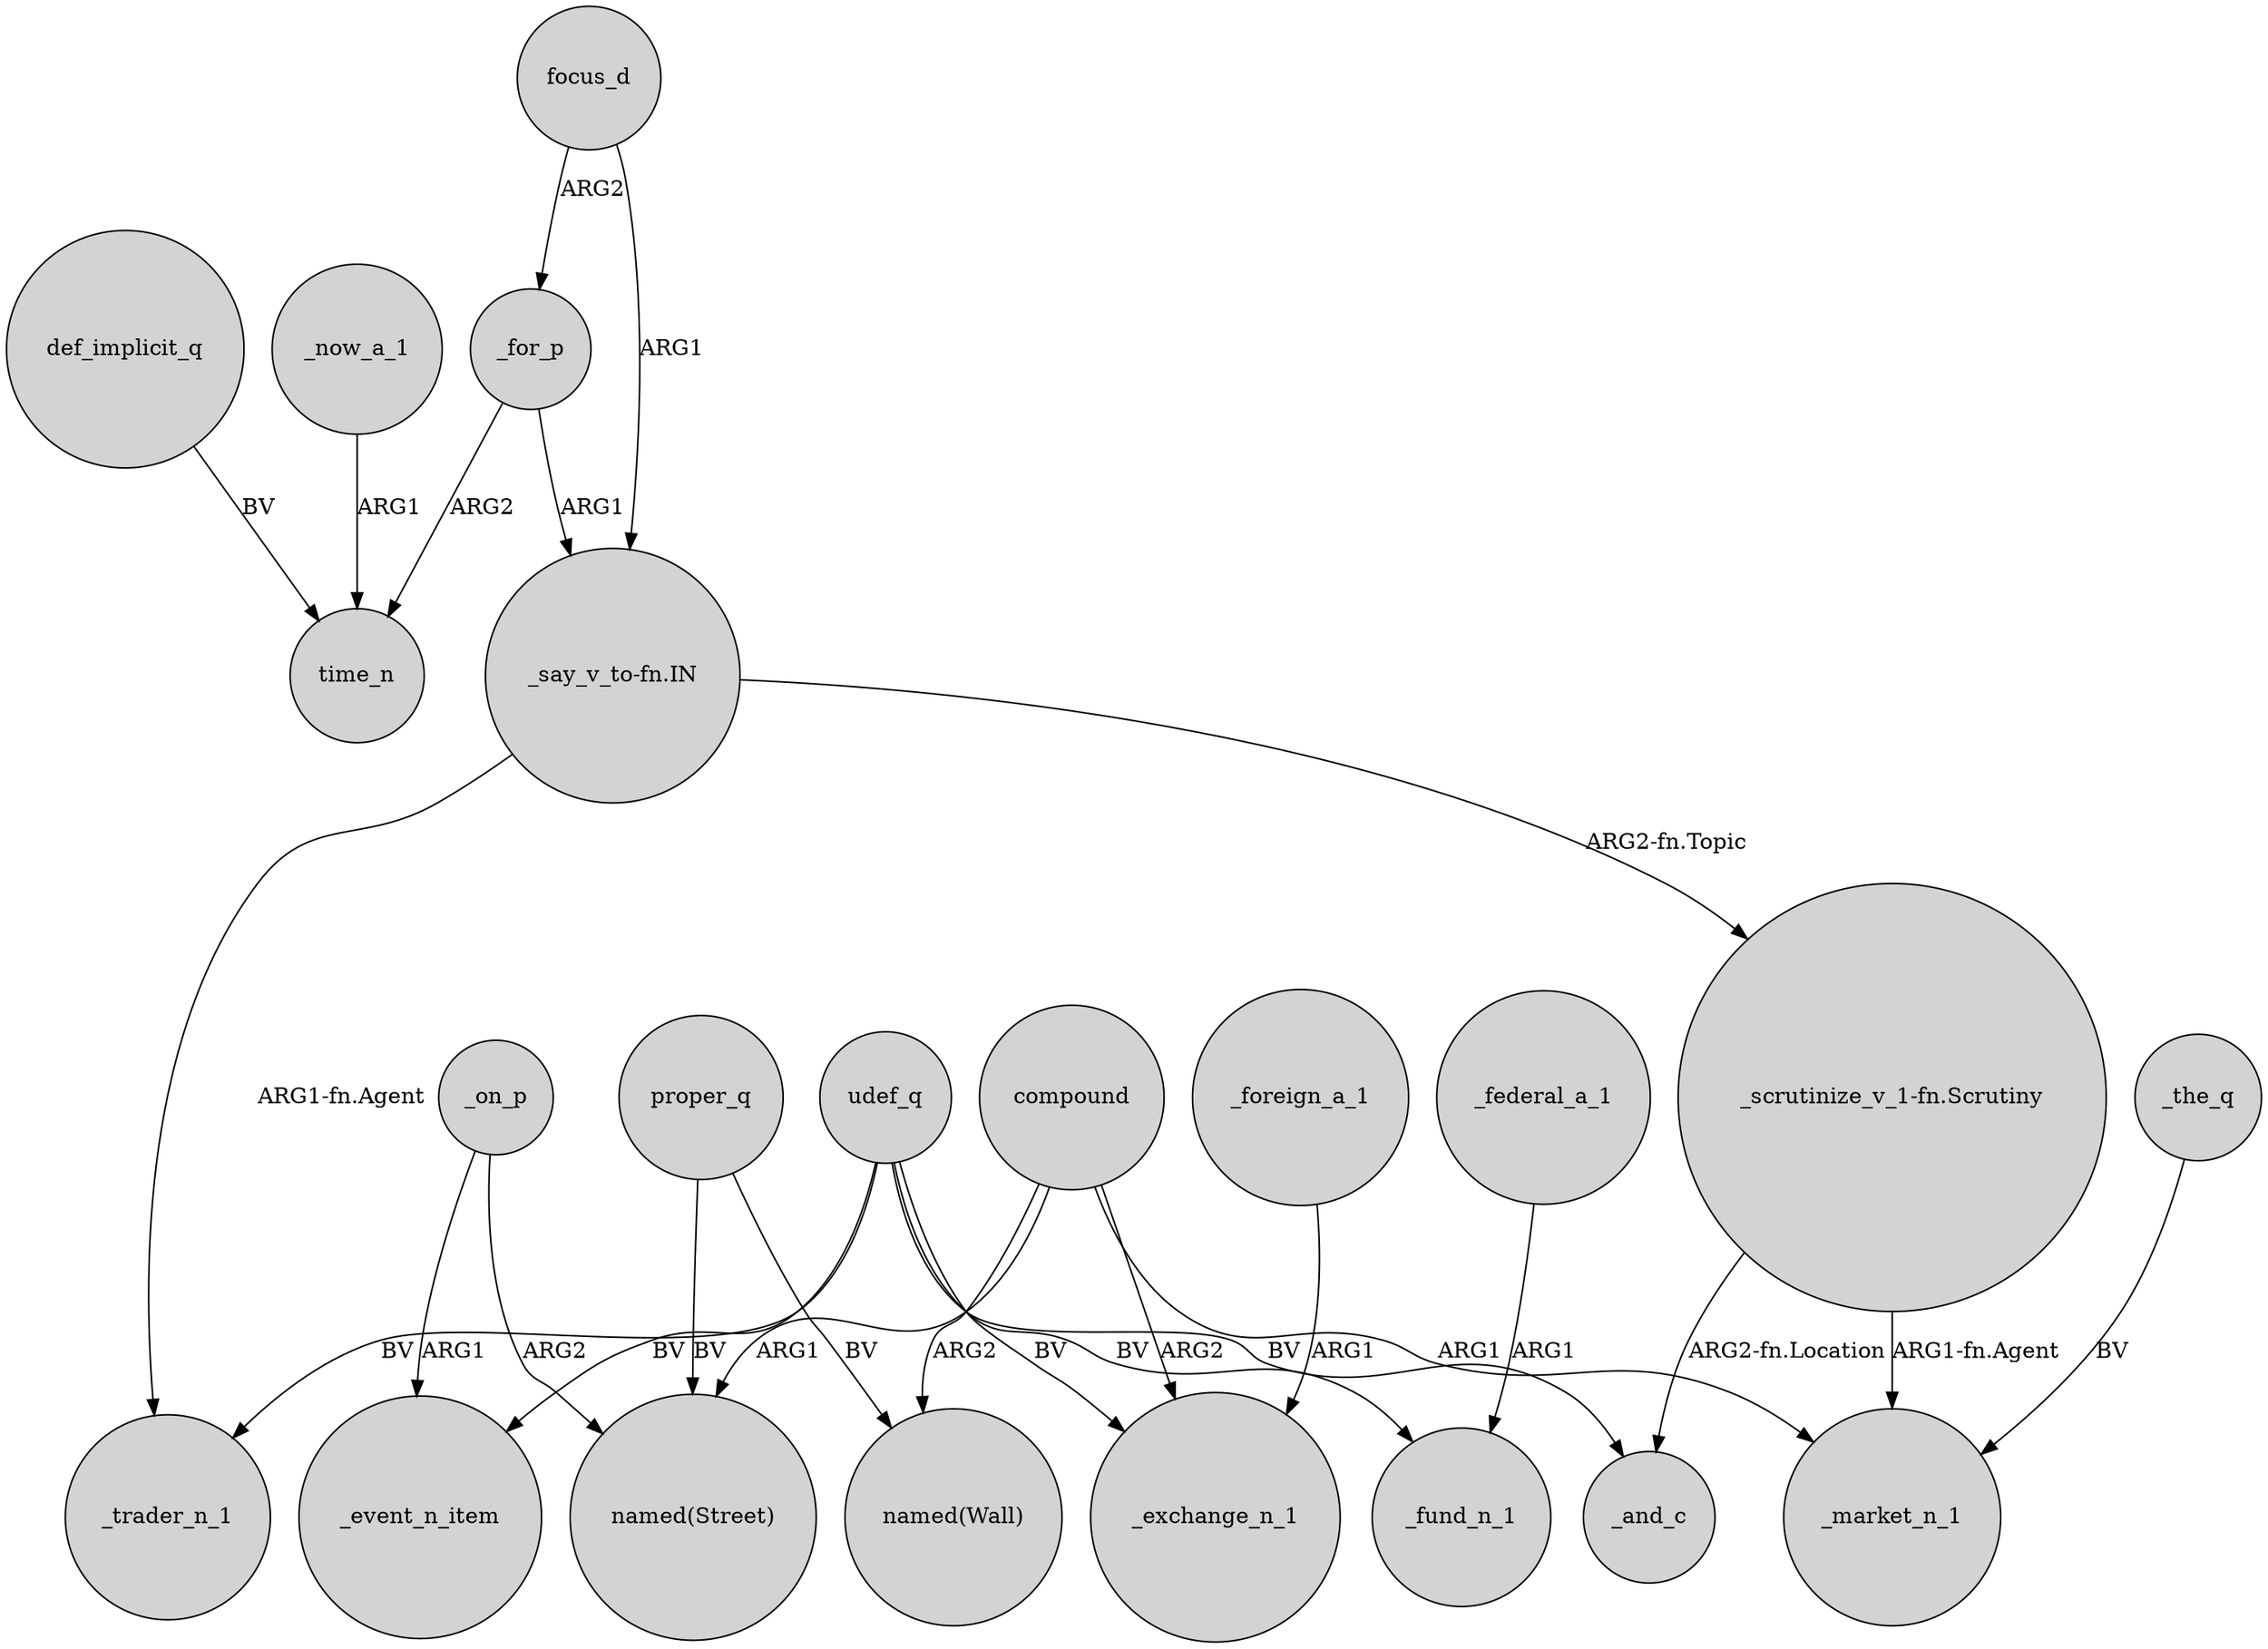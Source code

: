 digraph {
	node [shape=circle style=filled]
	_for_p -> time_n [label=ARG2]
	_on_p -> _event_n_item [label=ARG1]
	_for_p -> "_say_v_to-fn.IN" [label=ARG1]
	def_implicit_q -> time_n [label=BV]
	udef_q -> _trader_n_1 [label=BV]
	compound -> "named(Street)" [label=ARG1]
	proper_q -> "named(Wall)" [label=BV]
	_foreign_a_1 -> _exchange_n_1 [label=ARG1]
	focus_d -> _for_p [label=ARG2]
	compound -> _exchange_n_1 [label=ARG2]
	proper_q -> "named(Street)" [label=BV]
	compound -> "named(Wall)" [label=ARG2]
	"_scrutinize_v_1-fn.Scrutiny" -> _market_n_1 [label="ARG1-fn.Agent"]
	_now_a_1 -> time_n [label=ARG1]
	"_say_v_to-fn.IN" -> "_scrutinize_v_1-fn.Scrutiny" [label="ARG2-fn.Topic"]
	_on_p -> "named(Street)" [label=ARG2]
	udef_q -> _fund_n_1 [label=BV]
	_federal_a_1 -> _fund_n_1 [label=ARG1]
	compound -> _market_n_1 [label=ARG1]
	udef_q -> _exchange_n_1 [label=BV]
	_the_q -> _market_n_1 [label=BV]
	udef_q -> _and_c [label=BV]
	udef_q -> _event_n_item [label=BV]
	"_scrutinize_v_1-fn.Scrutiny" -> _and_c [label="ARG2-fn.Location"]
	focus_d -> "_say_v_to-fn.IN" [label=ARG1]
	"_say_v_to-fn.IN" -> _trader_n_1 [label="ARG1-fn.Agent"]
}
